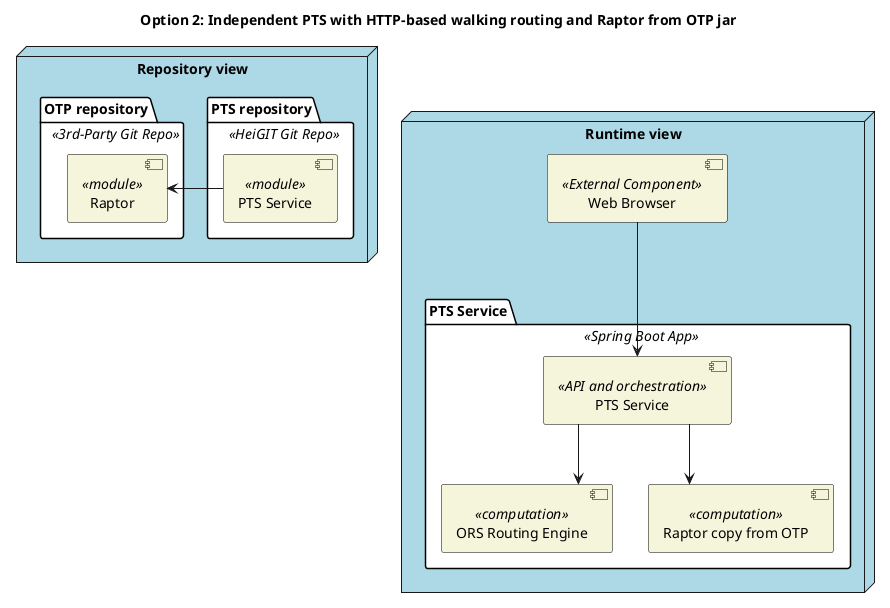 @startuml

title "Option 2: Independent PTS with HTTP-based walking routing and Raptor from OTP jar"

skinparam linetype ortho


<style>
    node {
      BackGroundColor #lightblue
    }

    folder {
      BackGroundColor #white
    }

    component {
      BackGroundColor #beige
      LineColor black
    }
</style>

node "Repository view"  {



    folder "PTS repository" <<HeiGIT Git Repo>>  {
        component "PTS Service" as pts <<module>>
    }

    folder "OTP repository" <<3rd-Party Git Repo>>  {
        component "Raptor" as raptormodule <<module>>
    }

        pts -> raptormodule




}


node "Runtime view"  {

    component "Web Browser" <<External Component>> as browser


    folder "PTS Service" as service <<Spring Boot App>> {

    component "PTS Service" as api <<API and orchestration>>
    component "ORS Routing Engine" as routing <<computation>>
    component "Raptor copy from OTP" as raptor <<computation>>

    api --> raptor
    api --> routing

    }

    browser ---> api

}


@enduml